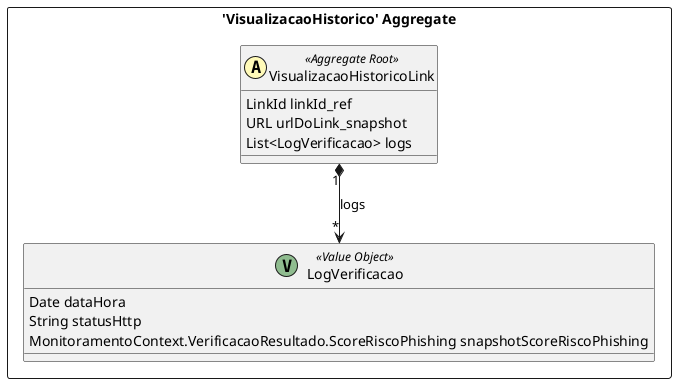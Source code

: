 @startuml

skinparam componentStyle uml2

package "'VisualizacaoHistorico' Aggregate" <<Rectangle>> {
	class VisualizacaoHistoricoLink <<(A,#fffab8) Aggregate Root>> {
		LinkId linkId_ref
		URL urlDoLink_snapshot
		List<LogVerificacao> logs
	}
	class LogVerificacao <<(V,DarkSeaGreen) Value Object>> {
		Date dataHora
		String statusHttp
		MonitoramentoContext.VerificacaoResultado.ScoreRiscoPhishing snapshotScoreRiscoPhishing
	}
}
VisualizacaoHistoricoLink "1" *--> "*" LogVerificacao : logs


@enduml
